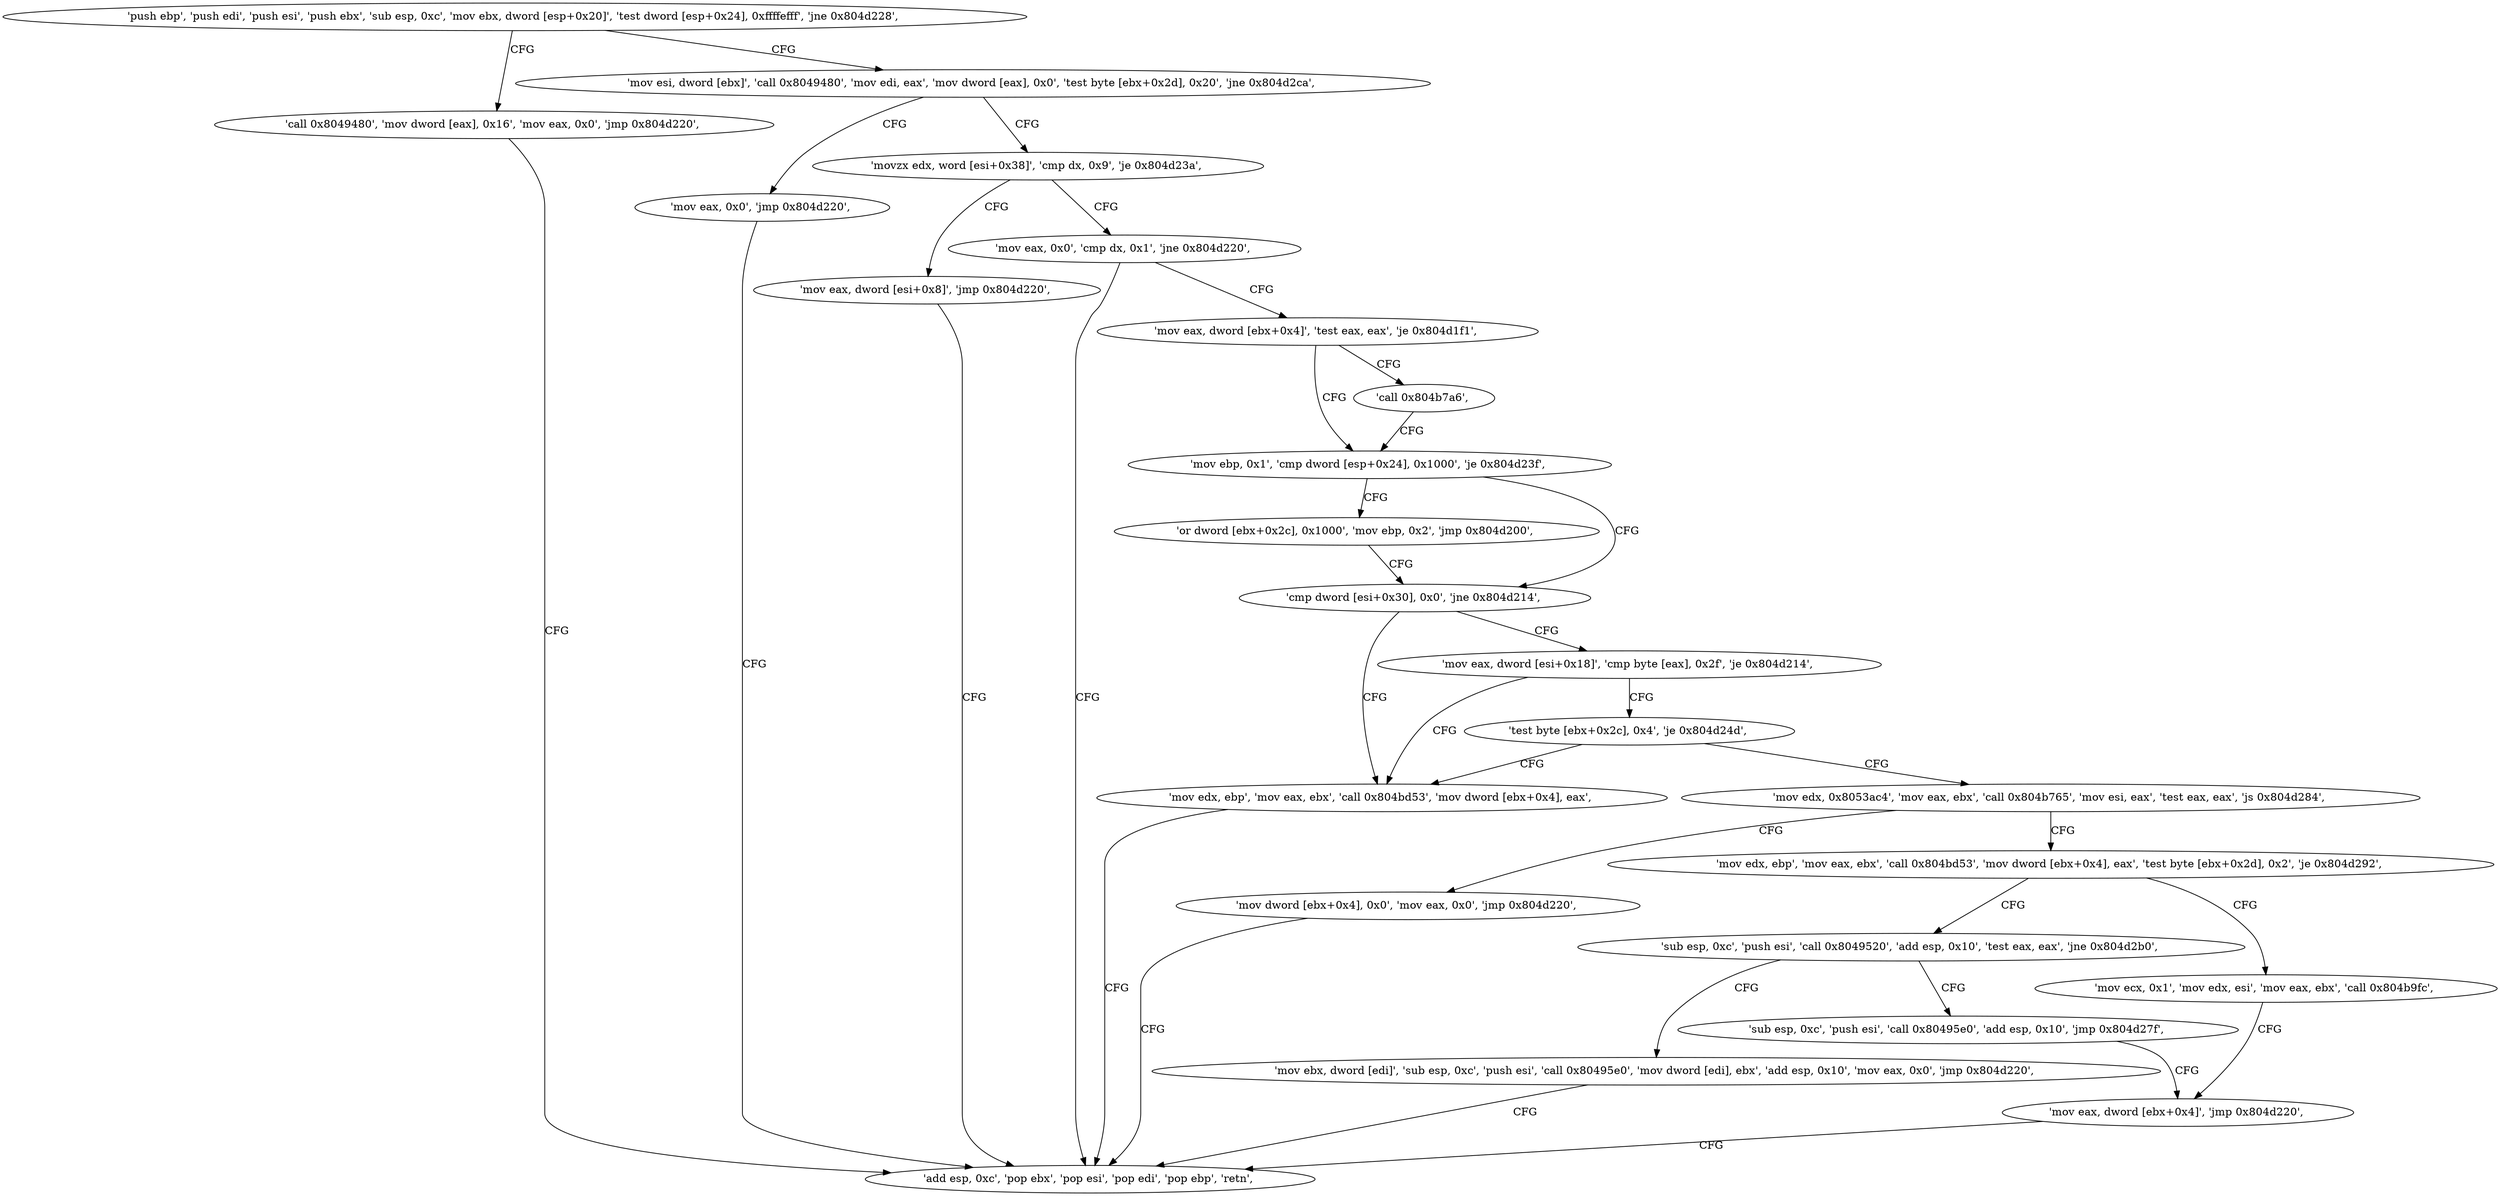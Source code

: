 digraph "func" {
"134533538" [label = "'push ebp', 'push edi', 'push esi', 'push ebx', 'sub esp, 0xc', 'mov ebx, dword [esp+0x20]', 'test dword [esp+0x24], 0xffffefff', 'jne 0x804d228', " ]
"134533672" [label = "'call 0x8049480', 'mov dword [eax], 0x16', 'mov eax, 0x0', 'jmp 0x804d220', " ]
"134533559" [label = "'mov esi, dword [ebx]', 'call 0x8049480', 'mov edi, eax', 'mov dword [eax], 0x0', 'test byte [ebx+0x2d], 0x20', 'jne 0x804d2ca', " ]
"134533664" [label = "'add esp, 0xc', 'pop ebx', 'pop esi', 'pop edi', 'pop ebp', 'retn', " ]
"134533834" [label = "'mov eax, 0x0', 'jmp 0x804d220', " ]
"134533584" [label = "'movzx edx, word [esi+0x38]', 'cmp dx, 0x9', 'je 0x804d23a', " ]
"134533690" [label = "'mov eax, dword [esi+0x8]', 'jmp 0x804d220', " ]
"134533594" [label = "'mov eax, 0x0', 'cmp dx, 0x1', 'jne 0x804d220', " ]
"134533605" [label = "'mov eax, dword [ebx+0x4]', 'test eax, eax', 'je 0x804d1f1', " ]
"134533617" [label = "'mov ebp, 0x1', 'cmp dword [esp+0x24], 0x1000', 'je 0x804d23f', " ]
"134533612" [label = "'call 0x804b7a6', " ]
"134533695" [label = "'or dword [ebx+0x2c], 0x1000', 'mov ebp, 0x2', 'jmp 0x804d200', " ]
"134533632" [label = "'cmp dword [esi+0x30], 0x0', 'jne 0x804d214', " ]
"134533652" [label = "'mov edx, ebp', 'mov eax, ebx', 'call 0x804bd53', 'mov dword [ebx+0x4], eax', " ]
"134533638" [label = "'mov eax, dword [esi+0x18]', 'cmp byte [eax], 0x2f', 'je 0x804d214', " ]
"134533646" [label = "'test byte [ebx+0x2c], 0x4', 'je 0x804d24d', " ]
"134533709" [label = "'mov edx, 0x8053ac4', 'mov eax, ebx', 'call 0x804b765', 'mov esi, eax', 'test eax, eax', 'js 0x804d284', " ]
"134533764" [label = "'mov dword [ebx+0x4], 0x0', 'mov eax, 0x0', 'jmp 0x804d220', " ]
"134533727" [label = "'mov edx, ebp', 'mov eax, ebx', 'call 0x804bd53', 'mov dword [ebx+0x4], eax', 'test byte [ebx+0x2d], 0x2', 'je 0x804d292', " ]
"134533778" [label = "'sub esp, 0xc', 'push esi', 'call 0x8049520', 'add esp, 0x10', 'test eax, eax', 'jne 0x804d2b0', " ]
"134533745" [label = "'mov ecx, 0x1', 'mov edx, esi', 'mov eax, ebx', 'call 0x804b9fc', " ]
"134533808" [label = "'mov ebx, dword [edi]', 'sub esp, 0xc', 'push esi', 'call 0x80495e0', 'mov dword [edi], ebx', 'add esp, 0x10', 'mov eax, 0x0', 'jmp 0x804d220', " ]
"134533794" [label = "'sub esp, 0xc', 'push esi', 'call 0x80495e0', 'add esp, 0x10', 'jmp 0x804d27f', " ]
"134533759" [label = "'mov eax, dword [ebx+0x4]', 'jmp 0x804d220', " ]
"134533538" -> "134533672" [ label = "CFG" ]
"134533538" -> "134533559" [ label = "CFG" ]
"134533672" -> "134533664" [ label = "CFG" ]
"134533559" -> "134533834" [ label = "CFG" ]
"134533559" -> "134533584" [ label = "CFG" ]
"134533834" -> "134533664" [ label = "CFG" ]
"134533584" -> "134533690" [ label = "CFG" ]
"134533584" -> "134533594" [ label = "CFG" ]
"134533690" -> "134533664" [ label = "CFG" ]
"134533594" -> "134533664" [ label = "CFG" ]
"134533594" -> "134533605" [ label = "CFG" ]
"134533605" -> "134533617" [ label = "CFG" ]
"134533605" -> "134533612" [ label = "CFG" ]
"134533617" -> "134533695" [ label = "CFG" ]
"134533617" -> "134533632" [ label = "CFG" ]
"134533612" -> "134533617" [ label = "CFG" ]
"134533695" -> "134533632" [ label = "CFG" ]
"134533632" -> "134533652" [ label = "CFG" ]
"134533632" -> "134533638" [ label = "CFG" ]
"134533652" -> "134533664" [ label = "CFG" ]
"134533638" -> "134533652" [ label = "CFG" ]
"134533638" -> "134533646" [ label = "CFG" ]
"134533646" -> "134533709" [ label = "CFG" ]
"134533646" -> "134533652" [ label = "CFG" ]
"134533709" -> "134533764" [ label = "CFG" ]
"134533709" -> "134533727" [ label = "CFG" ]
"134533764" -> "134533664" [ label = "CFG" ]
"134533727" -> "134533778" [ label = "CFG" ]
"134533727" -> "134533745" [ label = "CFG" ]
"134533778" -> "134533808" [ label = "CFG" ]
"134533778" -> "134533794" [ label = "CFG" ]
"134533745" -> "134533759" [ label = "CFG" ]
"134533808" -> "134533664" [ label = "CFG" ]
"134533794" -> "134533759" [ label = "CFG" ]
"134533759" -> "134533664" [ label = "CFG" ]
}
